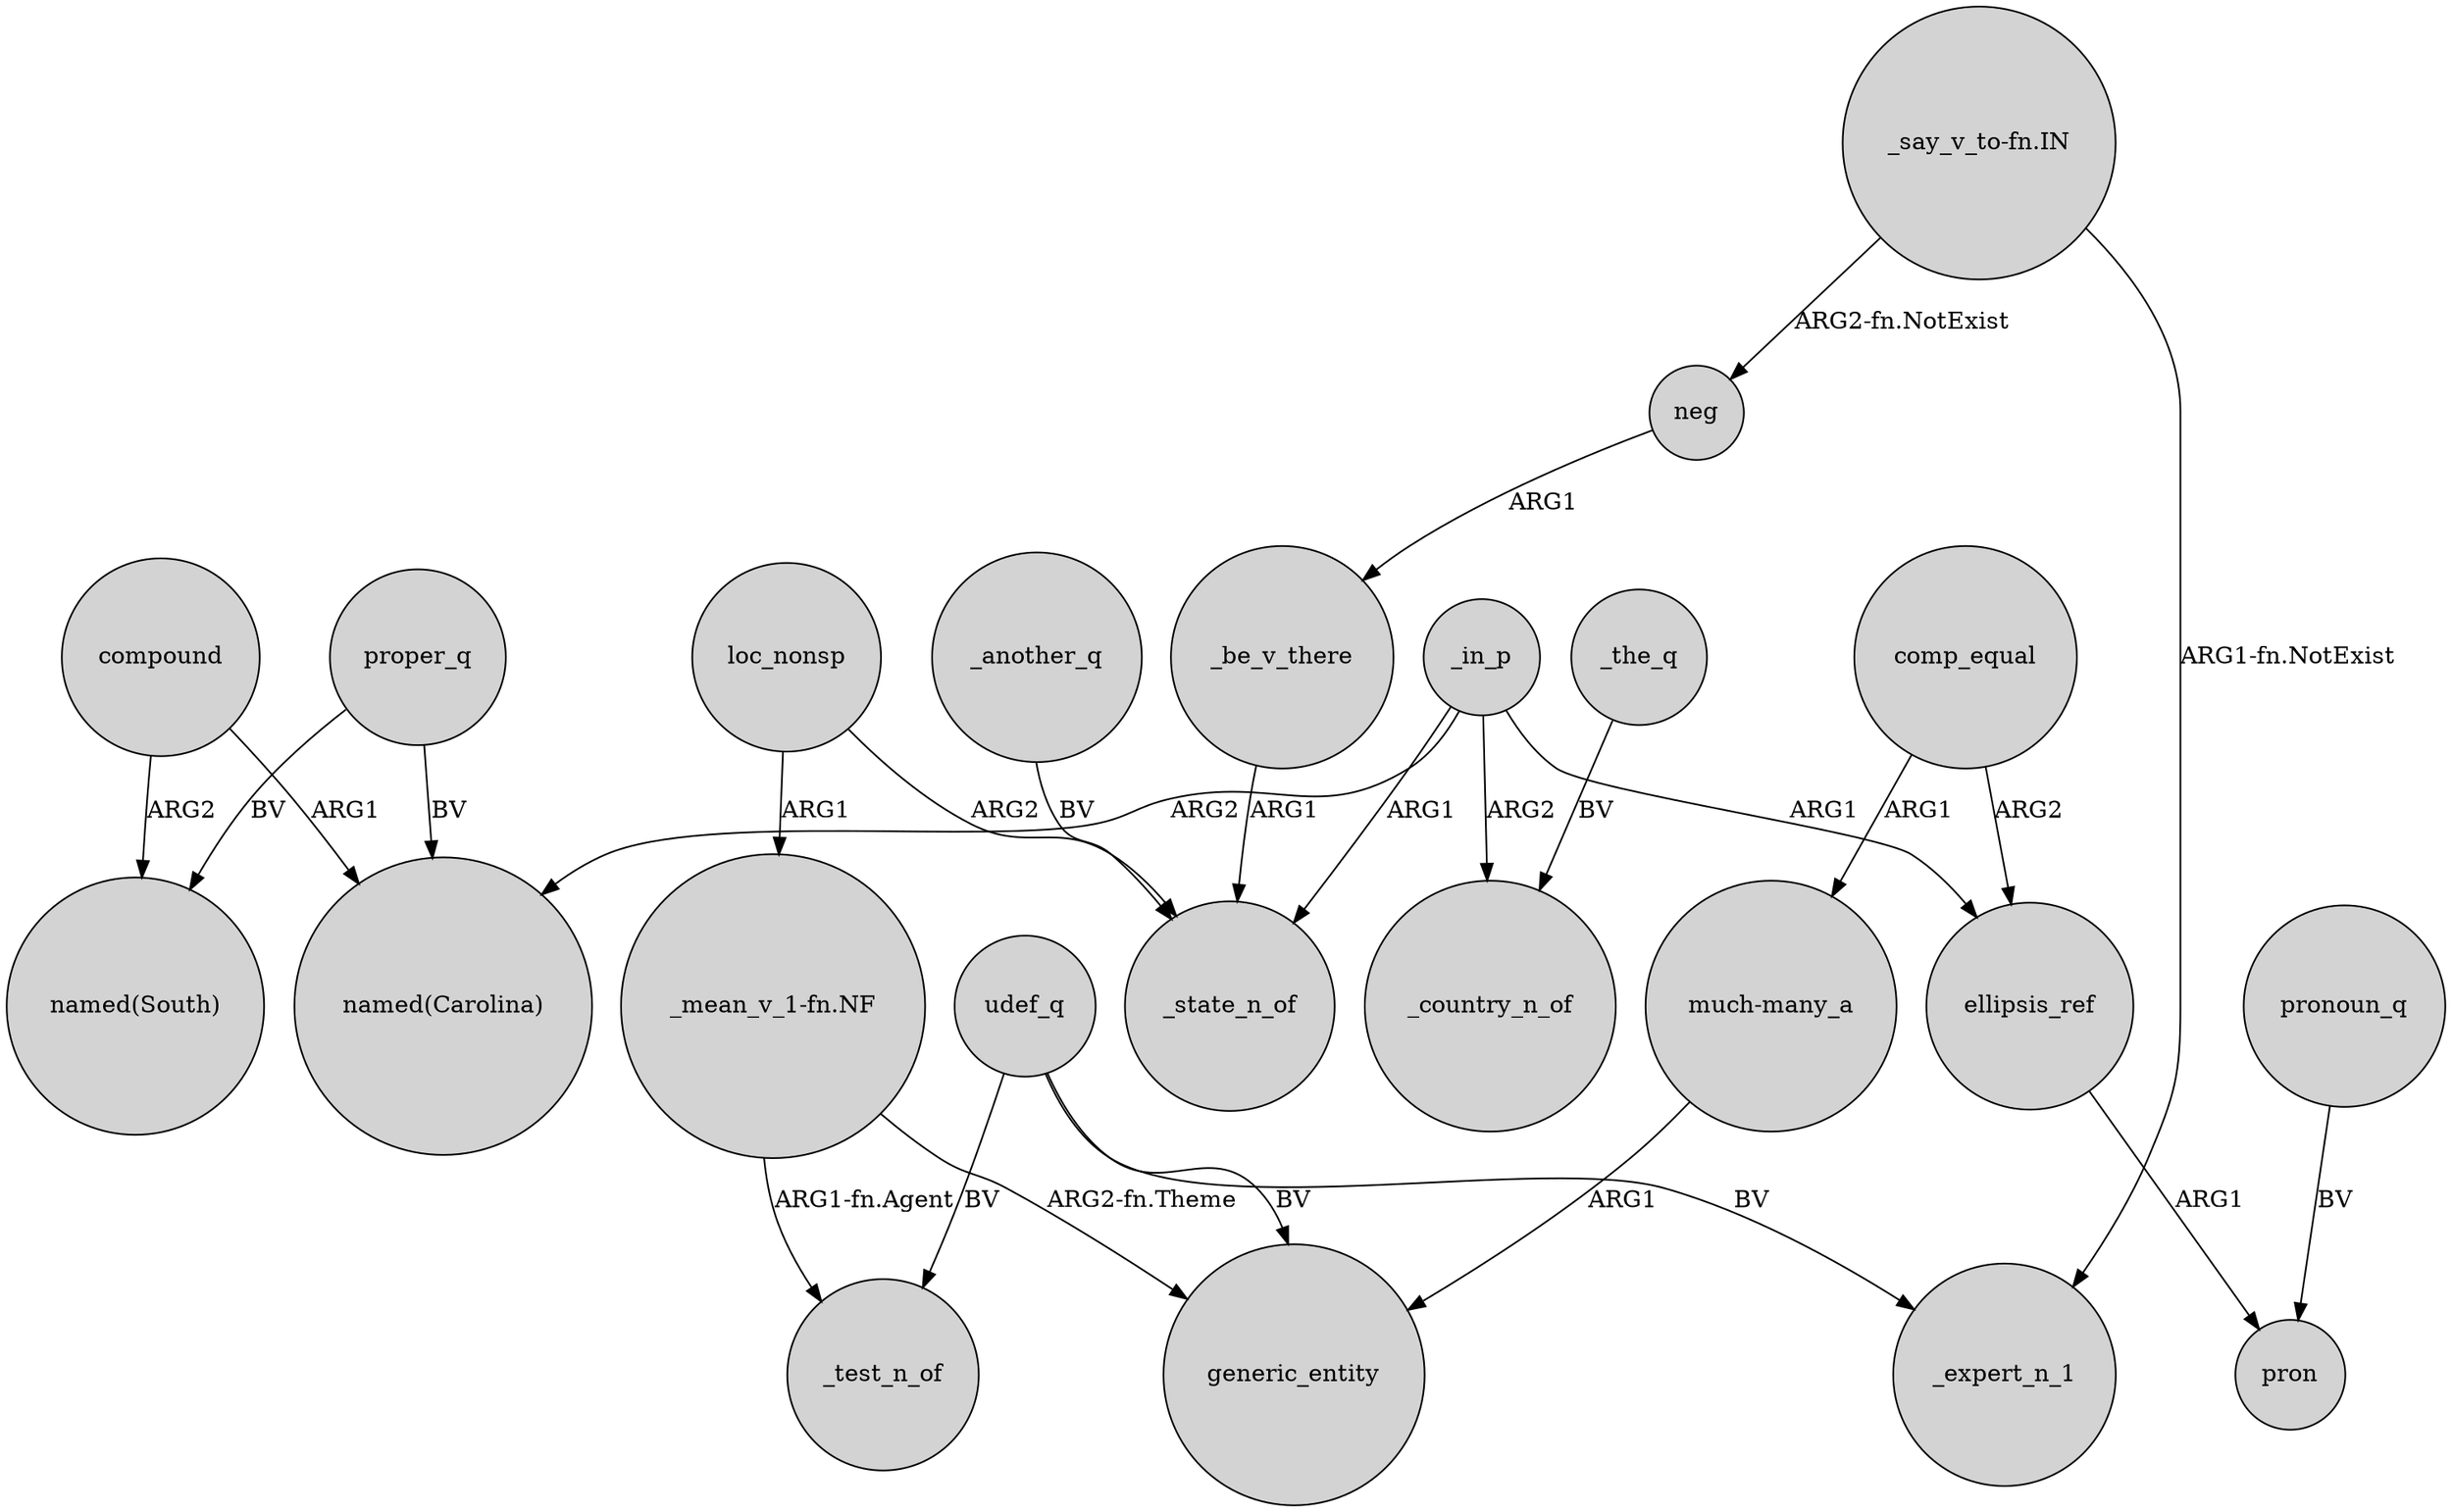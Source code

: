 digraph {
	node [shape=circle style=filled]
	compound -> "named(South)" [label=ARG2]
	udef_q -> generic_entity [label=BV]
	loc_nonsp -> "_mean_v_1-fn.NF" [label=ARG1]
	"much-many_a" -> generic_entity [label=ARG1]
	loc_nonsp -> _state_n_of [label=ARG2]
	comp_equal -> ellipsis_ref [label=ARG2]
	_in_p -> _country_n_of [label=ARG2]
	udef_q -> _test_n_of [label=BV]
	comp_equal -> "much-many_a" [label=ARG1]
	ellipsis_ref -> pron [label=ARG1]
	pronoun_q -> pron [label=BV]
	_the_q -> _country_n_of [label=BV]
	_in_p -> _state_n_of [label=ARG1]
	_in_p -> "named(Carolina)" [label=ARG2]
	udef_q -> _expert_n_1 [label=BV]
	_another_q -> _state_n_of [label=BV]
	"_say_v_to-fn.IN" -> _expert_n_1 [label="ARG1-fn.NotExist"]
	_in_p -> ellipsis_ref [label=ARG1]
	"_mean_v_1-fn.NF" -> generic_entity [label="ARG2-fn.Theme"]
	compound -> "named(Carolina)" [label=ARG1]
	_be_v_there -> _state_n_of [label=ARG1]
	neg -> _be_v_there [label=ARG1]
	"_mean_v_1-fn.NF" -> _test_n_of [label="ARG1-fn.Agent"]
	proper_q -> "named(Carolina)" [label=BV]
	proper_q -> "named(South)" [label=BV]
	"_say_v_to-fn.IN" -> neg [label="ARG2-fn.NotExist"]
}
